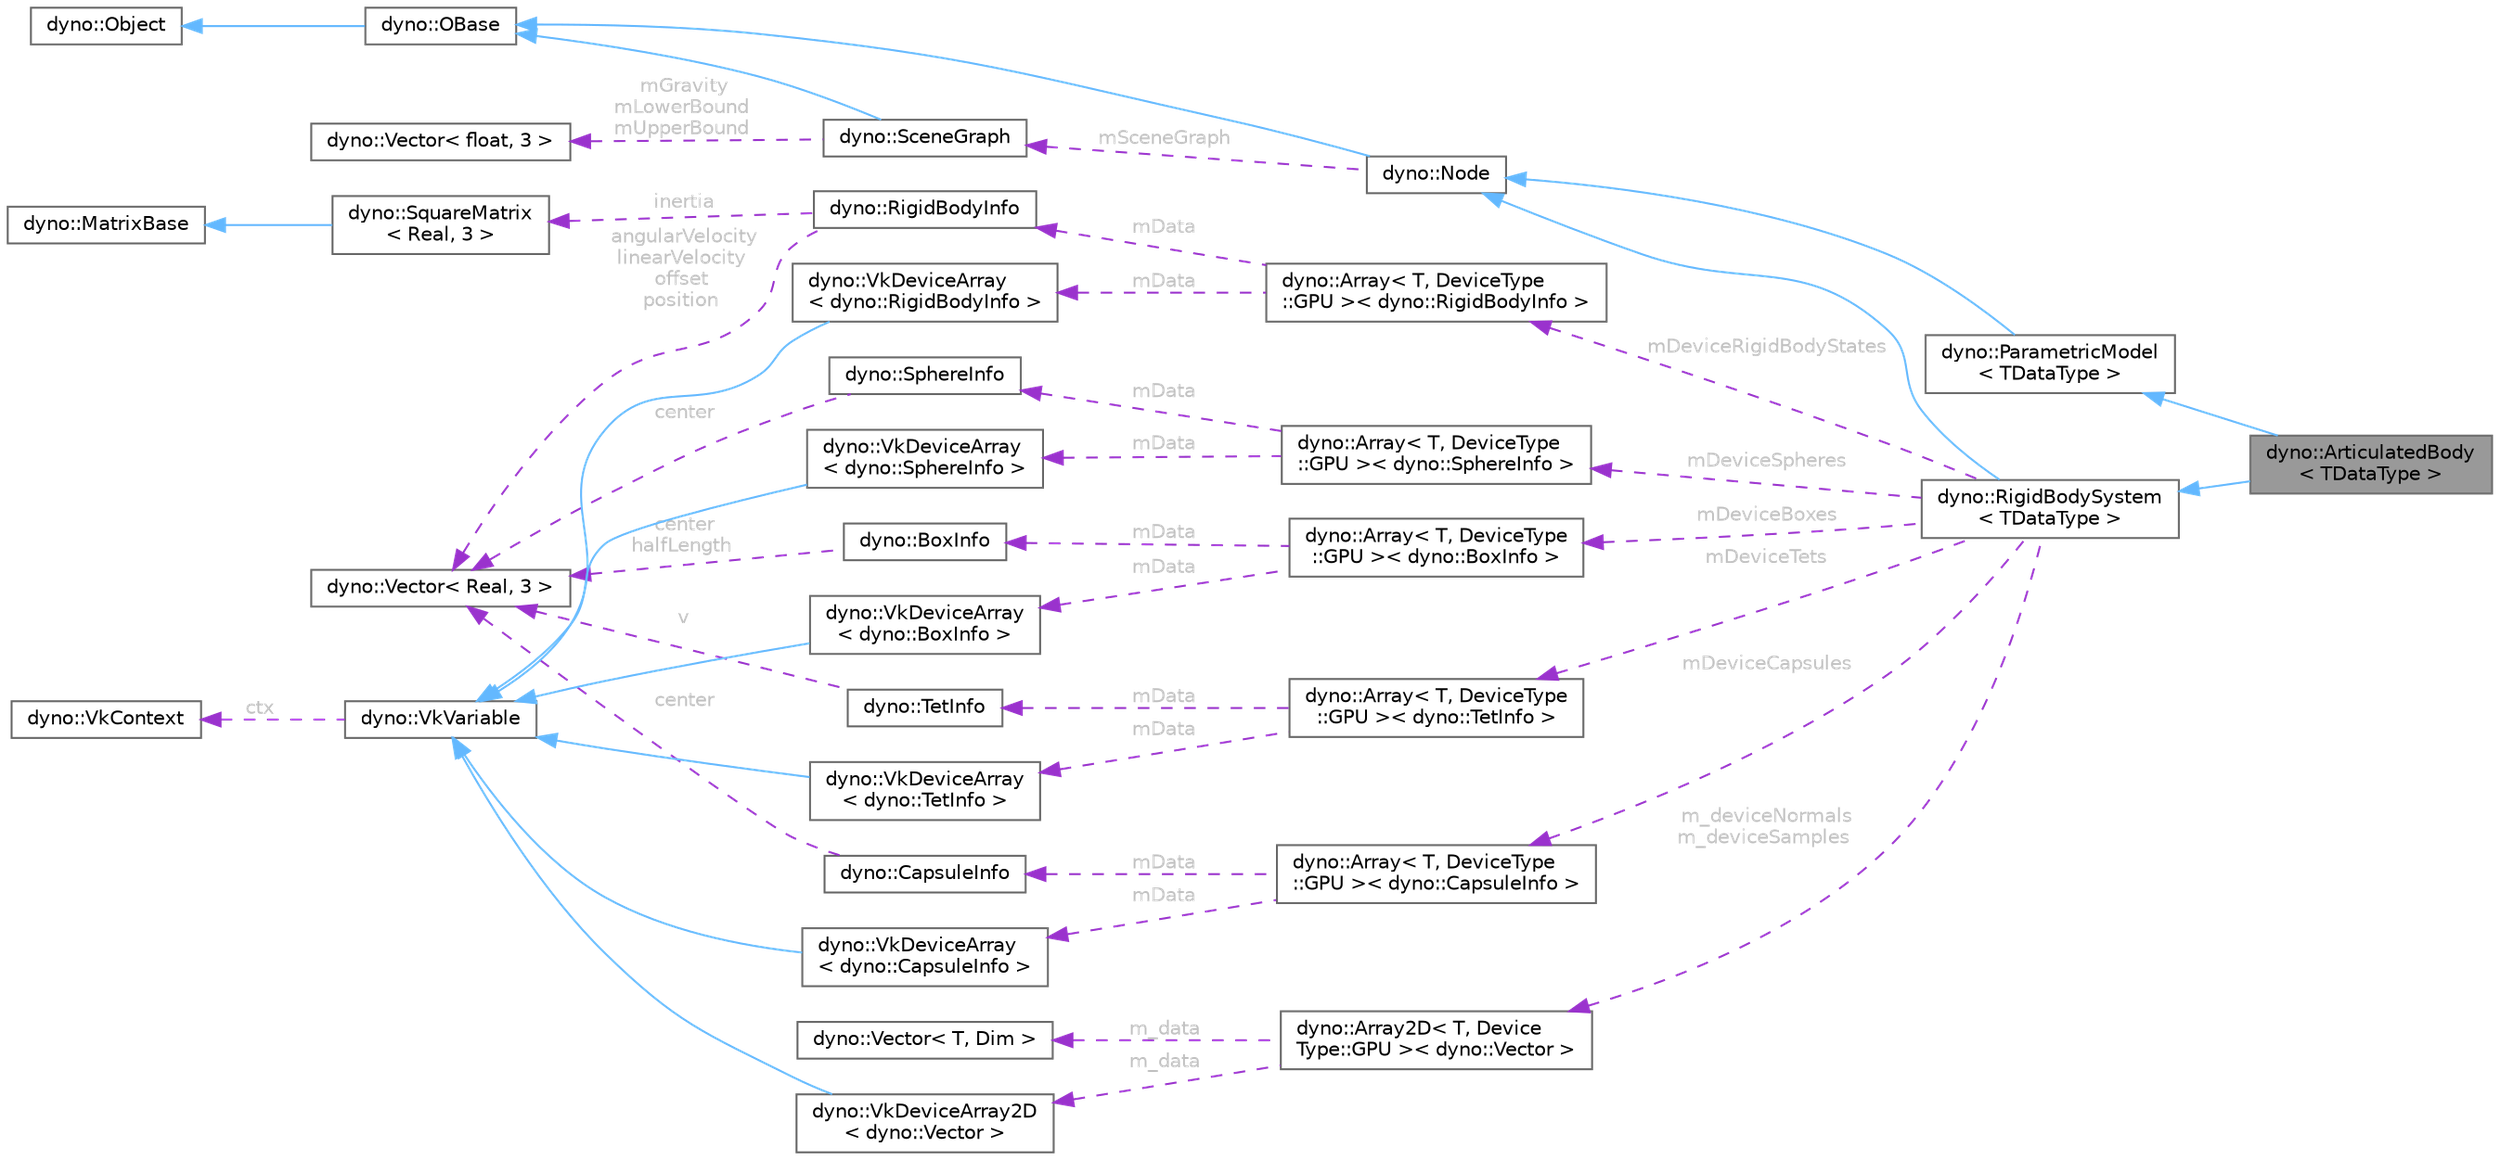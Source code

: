 digraph "dyno::ArticulatedBody&lt; TDataType &gt;"
{
 // LATEX_PDF_SIZE
  bgcolor="transparent";
  edge [fontname=Helvetica,fontsize=10,labelfontname=Helvetica,labelfontsize=10];
  node [fontname=Helvetica,fontsize=10,shape=box,height=0.2,width=0.4];
  rankdir="LR";
  Node1 [id="Node000001",label="dyno::ArticulatedBody\l\< TDataType \>",height=0.2,width=0.4,color="gray40", fillcolor="grey60", style="filled", fontcolor="black",tooltip=" "];
  Node2 -> Node1 [id="edge1_Node000001_Node000002",dir="back",color="steelblue1",style="solid",tooltip=" "];
  Node2 [id="Node000002",label="dyno::ParametricModel\l\< TDataType \>",height=0.2,width=0.4,color="gray40", fillcolor="white", style="filled",URL="$classdyno_1_1_parametric_model.html",tooltip=" "];
  Node3 -> Node2 [id="edge2_Node000002_Node000003",dir="back",color="steelblue1",style="solid",tooltip=" "];
  Node3 [id="Node000003",label="dyno::Node",height=0.2,width=0.4,color="gray40", fillcolor="white", style="filled",URL="$classdyno_1_1_node.html",tooltip=" "];
  Node4 -> Node3 [id="edge3_Node000003_Node000004",dir="back",color="steelblue1",style="solid",tooltip=" "];
  Node4 [id="Node000004",label="dyno::OBase",height=0.2,width=0.4,color="gray40", fillcolor="white", style="filled",URL="$classdyno_1_1_o_base.html",tooltip=" "];
  Node5 -> Node4 [id="edge4_Node000004_Node000005",dir="back",color="steelblue1",style="solid",tooltip=" "];
  Node5 [id="Node000005",label="dyno::Object",height=0.2,width=0.4,color="gray40", fillcolor="white", style="filled",URL="$classdyno_1_1_object.html",tooltip=" "];
  Node6 -> Node3 [id="edge5_Node000003_Node000006",dir="back",color="darkorchid3",style="dashed",tooltip=" ",label=" mSceneGraph",fontcolor="grey" ];
  Node6 [id="Node000006",label="dyno::SceneGraph",height=0.2,width=0.4,color="gray40", fillcolor="white", style="filled",URL="$classdyno_1_1_scene_graph.html",tooltip=" "];
  Node4 -> Node6 [id="edge6_Node000006_Node000004",dir="back",color="steelblue1",style="solid",tooltip=" "];
  Node7 -> Node6 [id="edge7_Node000006_Node000007",dir="back",color="darkorchid3",style="dashed",tooltip=" ",label=" mGravity\nmLowerBound\nmUpperBound",fontcolor="grey" ];
  Node7 [id="Node000007",label="dyno::Vector\< float, 3 \>",height=0.2,width=0.4,color="gray40", fillcolor="white", style="filled",URL="$classdyno_1_1_vector.html",tooltip=" "];
  Node8 -> Node1 [id="edge8_Node000001_Node000008",dir="back",color="steelblue1",style="solid",tooltip=" "];
  Node8 [id="Node000008",label="dyno::RigidBodySystem\l\< TDataType \>",height=0.2,width=0.4,color="gray40", fillcolor="white", style="filled",URL="$classdyno_1_1_rigid_body_system.html",tooltip="Implementation of a rigid body system containing a variety of rigid bodies with different shapes."];
  Node3 -> Node8 [id="edge9_Node000008_Node000003",dir="back",color="steelblue1",style="solid",tooltip=" "];
  Node9 -> Node8 [id="edge10_Node000008_Node000009",dir="back",color="darkorchid3",style="dashed",tooltip=" ",label=" mDeviceRigidBodyStates",fontcolor="grey" ];
  Node9 [id="Node000009",label="dyno::Array\< T, DeviceType\l::GPU \>\< dyno::RigidBodyInfo \>",height=0.2,width=0.4,color="gray40", fillcolor="white", style="filled",URL="$classdyno_1_1_array_3_01_t_00_01_device_type_1_1_g_p_u_01_4.html",tooltip=" "];
  Node10 -> Node9 [id="edge11_Node000009_Node000010",dir="back",color="darkorchid3",style="dashed",tooltip=" ",label=" mData",fontcolor="grey" ];
  Node10 [id="Node000010",label="dyno::RigidBodyInfo",height=0.2,width=0.4,color="gray40", fillcolor="white", style="filled",URL="$structdyno_1_1_rigid_body_info.html",tooltip=" "];
  Node11 -> Node10 [id="edge12_Node000010_Node000011",dir="back",color="darkorchid3",style="dashed",tooltip=" ",label=" angularVelocity\nlinearVelocity\noffset\nposition",fontcolor="grey" ];
  Node11 [id="Node000011",label="dyno::Vector\< Real, 3 \>",height=0.2,width=0.4,color="gray40", fillcolor="white", style="filled",URL="$classdyno_1_1_vector.html",tooltip=" "];
  Node12 -> Node10 [id="edge13_Node000010_Node000012",dir="back",color="darkorchid3",style="dashed",tooltip=" ",label=" inertia",fontcolor="grey" ];
  Node12 [id="Node000012",label="dyno::SquareMatrix\l\< Real, 3 \>",height=0.2,width=0.4,color="gray40", fillcolor="white", style="filled",URL="$classdyno_1_1_square_matrix.html",tooltip=" "];
  Node13 -> Node12 [id="edge14_Node000012_Node000013",dir="back",color="steelblue1",style="solid",tooltip=" "];
  Node13 [id="Node000013",label="dyno::MatrixBase",height=0.2,width=0.4,color="gray40", fillcolor="white", style="filled",URL="$classdyno_1_1_matrix_base.html",tooltip=" "];
  Node14 -> Node9 [id="edge15_Node000009_Node000014",dir="back",color="darkorchid3",style="dashed",tooltip=" ",label=" mData",fontcolor="grey" ];
  Node14 [id="Node000014",label="dyno::VkDeviceArray\l\< dyno::RigidBodyInfo \>",height=0.2,width=0.4,color="gray40", fillcolor="white", style="filled",URL="$classdyno_1_1_vk_device_array.html",tooltip=" "];
  Node15 -> Node14 [id="edge16_Node000014_Node000015",dir="back",color="steelblue1",style="solid",tooltip=" "];
  Node15 [id="Node000015",label="dyno::VkVariable",height=0.2,width=0.4,color="gray40", fillcolor="white", style="filled",URL="$classdyno_1_1_vk_variable.html",tooltip=" "];
  Node16 -> Node15 [id="edge17_Node000015_Node000016",dir="back",color="darkorchid3",style="dashed",tooltip=" ",label=" ctx",fontcolor="grey" ];
  Node16 [id="Node000016",label="dyno::VkContext",height=0.2,width=0.4,color="gray40", fillcolor="white", style="filled",URL="$classdyno_1_1_vk_context.html",tooltip=" "];
  Node17 -> Node8 [id="edge18_Node000008_Node000017",dir="back",color="darkorchid3",style="dashed",tooltip=" ",label=" mDeviceSpheres",fontcolor="grey" ];
  Node17 [id="Node000017",label="dyno::Array\< T, DeviceType\l::GPU \>\< dyno::SphereInfo \>",height=0.2,width=0.4,color="gray40", fillcolor="white", style="filled",URL="$classdyno_1_1_array_3_01_t_00_01_device_type_1_1_g_p_u_01_4.html",tooltip=" "];
  Node18 -> Node17 [id="edge19_Node000017_Node000018",dir="back",color="darkorchid3",style="dashed",tooltip=" ",label=" mData",fontcolor="grey" ];
  Node18 [id="Node000018",label="dyno::SphereInfo",height=0.2,width=0.4,color="gray40", fillcolor="white", style="filled",URL="$structdyno_1_1_sphere_info.html",tooltip=" "];
  Node11 -> Node18 [id="edge20_Node000018_Node000011",dir="back",color="darkorchid3",style="dashed",tooltip=" ",label=" center",fontcolor="grey" ];
  Node19 -> Node17 [id="edge21_Node000017_Node000019",dir="back",color="darkorchid3",style="dashed",tooltip=" ",label=" mData",fontcolor="grey" ];
  Node19 [id="Node000019",label="dyno::VkDeviceArray\l\< dyno::SphereInfo \>",height=0.2,width=0.4,color="gray40", fillcolor="white", style="filled",URL="$classdyno_1_1_vk_device_array.html",tooltip=" "];
  Node15 -> Node19 [id="edge22_Node000019_Node000015",dir="back",color="steelblue1",style="solid",tooltip=" "];
  Node20 -> Node8 [id="edge23_Node000008_Node000020",dir="back",color="darkorchid3",style="dashed",tooltip=" ",label=" mDeviceBoxes",fontcolor="grey" ];
  Node20 [id="Node000020",label="dyno::Array\< T, DeviceType\l::GPU \>\< dyno::BoxInfo \>",height=0.2,width=0.4,color="gray40", fillcolor="white", style="filled",URL="$classdyno_1_1_array_3_01_t_00_01_device_type_1_1_g_p_u_01_4.html",tooltip=" "];
  Node21 -> Node20 [id="edge24_Node000020_Node000021",dir="back",color="darkorchid3",style="dashed",tooltip=" ",label=" mData",fontcolor="grey" ];
  Node21 [id="Node000021",label="dyno::BoxInfo",height=0.2,width=0.4,color="gray40", fillcolor="white", style="filled",URL="$structdyno_1_1_box_info.html",tooltip=" "];
  Node11 -> Node21 [id="edge25_Node000021_Node000011",dir="back",color="darkorchid3",style="dashed",tooltip=" ",label=" center\nhalfLength",fontcolor="grey" ];
  Node22 -> Node20 [id="edge26_Node000020_Node000022",dir="back",color="darkorchid3",style="dashed",tooltip=" ",label=" mData",fontcolor="grey" ];
  Node22 [id="Node000022",label="dyno::VkDeviceArray\l\< dyno::BoxInfo \>",height=0.2,width=0.4,color="gray40", fillcolor="white", style="filled",URL="$classdyno_1_1_vk_device_array.html",tooltip=" "];
  Node15 -> Node22 [id="edge27_Node000022_Node000015",dir="back",color="steelblue1",style="solid",tooltip=" "];
  Node23 -> Node8 [id="edge28_Node000008_Node000023",dir="back",color="darkorchid3",style="dashed",tooltip=" ",label=" mDeviceTets",fontcolor="grey" ];
  Node23 [id="Node000023",label="dyno::Array\< T, DeviceType\l::GPU \>\< dyno::TetInfo \>",height=0.2,width=0.4,color="gray40", fillcolor="white", style="filled",URL="$classdyno_1_1_array_3_01_t_00_01_device_type_1_1_g_p_u_01_4.html",tooltip=" "];
  Node24 -> Node23 [id="edge29_Node000023_Node000024",dir="back",color="darkorchid3",style="dashed",tooltip=" ",label=" mData",fontcolor="grey" ];
  Node24 [id="Node000024",label="dyno::TetInfo",height=0.2,width=0.4,color="gray40", fillcolor="white", style="filled",URL="$structdyno_1_1_tet_info.html",tooltip=" "];
  Node11 -> Node24 [id="edge30_Node000024_Node000011",dir="back",color="darkorchid3",style="dashed",tooltip=" ",label=" v",fontcolor="grey" ];
  Node25 -> Node23 [id="edge31_Node000023_Node000025",dir="back",color="darkorchid3",style="dashed",tooltip=" ",label=" mData",fontcolor="grey" ];
  Node25 [id="Node000025",label="dyno::VkDeviceArray\l\< dyno::TetInfo \>",height=0.2,width=0.4,color="gray40", fillcolor="white", style="filled",URL="$classdyno_1_1_vk_device_array.html",tooltip=" "];
  Node15 -> Node25 [id="edge32_Node000025_Node000015",dir="back",color="steelblue1",style="solid",tooltip=" "];
  Node26 -> Node8 [id="edge33_Node000008_Node000026",dir="back",color="darkorchid3",style="dashed",tooltip=" ",label=" mDeviceCapsules",fontcolor="grey" ];
  Node26 [id="Node000026",label="dyno::Array\< T, DeviceType\l::GPU \>\< dyno::CapsuleInfo \>",height=0.2,width=0.4,color="gray40", fillcolor="white", style="filled",URL="$classdyno_1_1_array_3_01_t_00_01_device_type_1_1_g_p_u_01_4.html",tooltip=" "];
  Node27 -> Node26 [id="edge34_Node000026_Node000027",dir="back",color="darkorchid3",style="dashed",tooltip=" ",label=" mData",fontcolor="grey" ];
  Node27 [id="Node000027",label="dyno::CapsuleInfo",height=0.2,width=0.4,color="gray40", fillcolor="white", style="filled",URL="$structdyno_1_1_capsule_info.html",tooltip=" "];
  Node11 -> Node27 [id="edge35_Node000027_Node000011",dir="back",color="darkorchid3",style="dashed",tooltip=" ",label=" center",fontcolor="grey" ];
  Node28 -> Node26 [id="edge36_Node000026_Node000028",dir="back",color="darkorchid3",style="dashed",tooltip=" ",label=" mData",fontcolor="grey" ];
  Node28 [id="Node000028",label="dyno::VkDeviceArray\l\< dyno::CapsuleInfo \>",height=0.2,width=0.4,color="gray40", fillcolor="white", style="filled",URL="$classdyno_1_1_vk_device_array.html",tooltip=" "];
  Node15 -> Node28 [id="edge37_Node000028_Node000015",dir="back",color="steelblue1",style="solid",tooltip=" "];
  Node29 -> Node8 [id="edge38_Node000008_Node000029",dir="back",color="darkorchid3",style="dashed",tooltip=" ",label=" m_deviceNormals\nm_deviceSamples",fontcolor="grey" ];
  Node29 [id="Node000029",label="dyno::Array2D\< T, Device\lType::GPU \>\< dyno::Vector \>",height=0.2,width=0.4,color="gray40", fillcolor="white", style="filled",URL="$classdyno_1_1_array2_d_3_01_t_00_01_device_type_1_1_g_p_u_01_4.html",tooltip=" "];
  Node30 -> Node29 [id="edge39_Node000029_Node000030",dir="back",color="darkorchid3",style="dashed",tooltip=" ",label=" m_data",fontcolor="grey" ];
  Node30 [id="Node000030",label="dyno::Vector\< T, Dim \>",height=0.2,width=0.4,color="gray40", fillcolor="white", style="filled",URL="$classdyno_1_1_vector.html",tooltip=" "];
  Node31 -> Node29 [id="edge40_Node000029_Node000031",dir="back",color="darkorchid3",style="dashed",tooltip=" ",label=" m_data",fontcolor="grey" ];
  Node31 [id="Node000031",label="dyno::VkDeviceArray2D\l\< dyno::Vector \>",height=0.2,width=0.4,color="gray40", fillcolor="white", style="filled",URL="$classdyno_1_1_vk_device_array2_d.html",tooltip=" "];
  Node15 -> Node31 [id="edge41_Node000031_Node000015",dir="back",color="steelblue1",style="solid",tooltip=" "];
}
